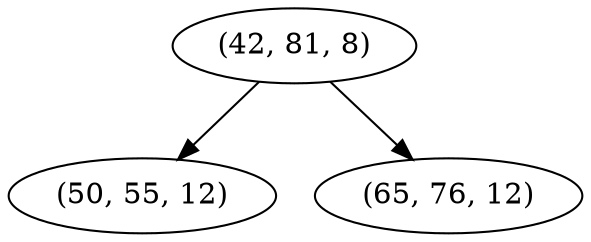 digraph tree {
    "(42, 81, 8)";
    "(50, 55, 12)";
    "(65, 76, 12)";
    "(42, 81, 8)" -> "(50, 55, 12)";
    "(42, 81, 8)" -> "(65, 76, 12)";
}
